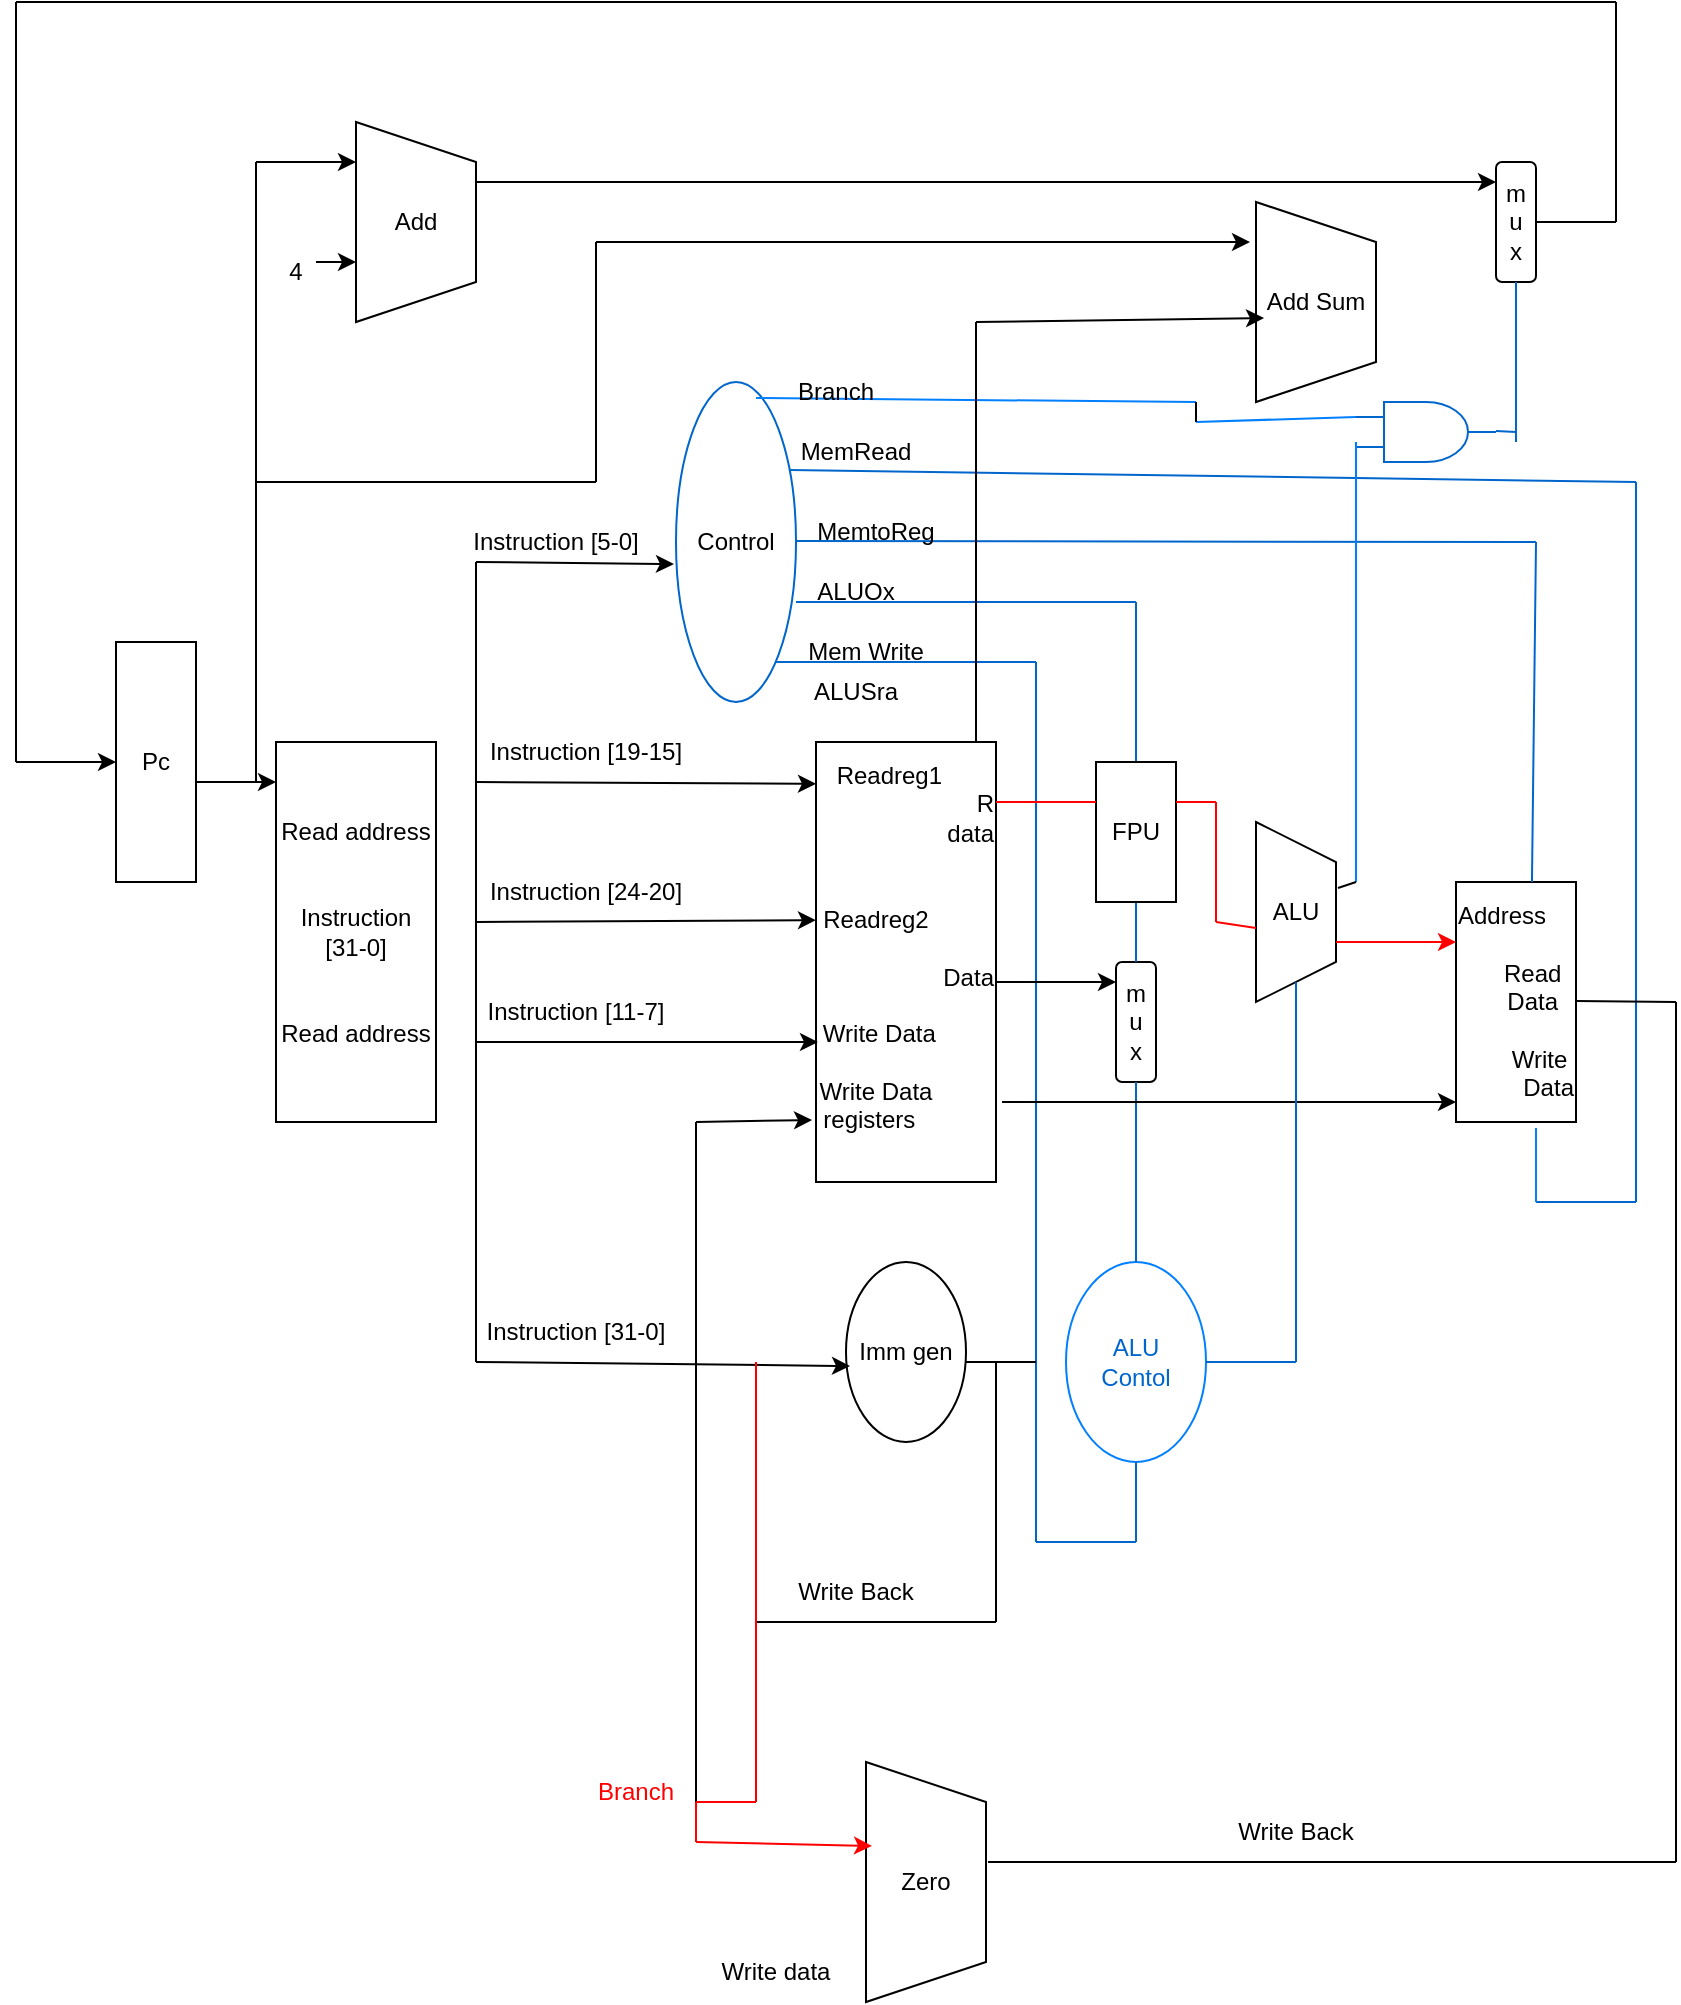 <mxfile version="28.2.8">
  <diagram name="Page-1" id="Q6Q84H-i1jrsO9Kq2ZOG">
    <mxGraphModel dx="2453" dy="2063" grid="1" gridSize="10" guides="1" tooltips="1" connect="1" arrows="1" fold="1" page="1" pageScale="1" pageWidth="850" pageHeight="1100" math="0" shadow="0">
      <root>
        <mxCell id="0" />
        <mxCell id="1" parent="0" />
        <mxCell id="KmuaQyPTLY2KEGbOSG6a-1" value="Pc" style="rounded=0;whiteSpace=wrap;html=1;direction=south;" parent="1" vertex="1">
          <mxGeometry x="-460" y="-230" width="40" height="120" as="geometry" />
        </mxCell>
        <mxCell id="KmuaQyPTLY2KEGbOSG6a-3" value="Read address&lt;div&gt;&lt;br&gt;&lt;/div&gt;&lt;div&gt;&lt;br&gt;&lt;/div&gt;&lt;div&gt;Instruction [31-0]&lt;/div&gt;&lt;div&gt;&lt;br&gt;&lt;/div&gt;&lt;div&gt;&lt;br&gt;&lt;/div&gt;&lt;div&gt;Read address&lt;/div&gt;" style="rounded=0;whiteSpace=wrap;html=1;direction=south;" parent="1" vertex="1">
          <mxGeometry x="-380" y="-180" width="80" height="190" as="geometry" />
        </mxCell>
        <mxCell id="KmuaQyPTLY2KEGbOSG6a-4" value="Add" style="shape=trapezoid;perimeter=trapezoidPerimeter;whiteSpace=wrap;html=1;fixedSize=1;direction=south;" parent="1" vertex="1">
          <mxGeometry x="-340" y="-490" width="60" height="100" as="geometry" />
        </mxCell>
        <mxCell id="KmuaQyPTLY2KEGbOSG6a-6" value="" style="endArrow=none;html=1;rounded=0;" parent="1" edge="1">
          <mxGeometry width="50" height="50" relative="1" as="geometry">
            <mxPoint x="-390" y="-160" as="sourcePoint" />
            <mxPoint x="-390" y="-470" as="targetPoint" />
          </mxGeometry>
        </mxCell>
        <mxCell id="KmuaQyPTLY2KEGbOSG6a-7" value="" style="endArrow=classic;html=1;rounded=0;" parent="1" edge="1">
          <mxGeometry width="50" height="50" relative="1" as="geometry">
            <mxPoint x="-390" y="-470" as="sourcePoint" />
            <mxPoint x="-340" y="-470" as="targetPoint" />
            <Array as="points" />
          </mxGeometry>
        </mxCell>
        <mxCell id="KmuaQyPTLY2KEGbOSG6a-10" value="" style="endArrow=classic;html=1;rounded=0;" parent="1" edge="1">
          <mxGeometry width="50" height="50" relative="1" as="geometry">
            <mxPoint x="-360" y="-420" as="sourcePoint" />
            <mxPoint x="-340" y="-420" as="targetPoint" />
          </mxGeometry>
        </mxCell>
        <mxCell id="KmuaQyPTLY2KEGbOSG6a-11" value="" style="endArrow=none;html=1;rounded=0;" parent="1" edge="1">
          <mxGeometry width="50" height="50" relative="1" as="geometry">
            <mxPoint x="-390" y="-310" as="sourcePoint" />
            <mxPoint x="-220" y="-310" as="targetPoint" />
          </mxGeometry>
        </mxCell>
        <mxCell id="KmuaQyPTLY2KEGbOSG6a-12" value="Control" style="ellipse;whiteSpace=wrap;html=1;strokeColor=#0066CC;" parent="1" vertex="1">
          <mxGeometry x="-180" y="-360" width="60" height="160" as="geometry" />
        </mxCell>
        <mxCell id="KmuaQyPTLY2KEGbOSG6a-14" value="" style="endArrow=none;html=1;rounded=0;strokeColor=#0066CC;" parent="1" edge="1">
          <mxGeometry width="50" height="50" relative="1" as="geometry">
            <mxPoint x="-120" y="-280.5" as="sourcePoint" />
            <mxPoint x="250" y="-280" as="targetPoint" />
          </mxGeometry>
        </mxCell>
        <mxCell id="KmuaQyPTLY2KEGbOSG6a-15" value="" style="endArrow=none;html=1;rounded=0;strokeColor=#0066CC;exitX=0.95;exitY=0.275;exitDx=0;exitDy=0;exitPerimeter=0;" parent="1" source="KmuaQyPTLY2KEGbOSG6a-12" edge="1">
          <mxGeometry width="50" height="50" relative="1" as="geometry">
            <mxPoint x="-120" y="-320" as="sourcePoint" />
            <mxPoint x="300" y="-310" as="targetPoint" />
          </mxGeometry>
        </mxCell>
        <mxCell id="KmuaQyPTLY2KEGbOSG6a-16" value="" style="endArrow=none;html=1;rounded=0;strokeColor=#0066CC;" parent="1" edge="1">
          <mxGeometry width="50" height="50" relative="1" as="geometry">
            <mxPoint x="-120" y="-249.998" as="sourcePoint" />
            <mxPoint x="50" y="-250" as="targetPoint" />
          </mxGeometry>
        </mxCell>
        <mxCell id="KmuaQyPTLY2KEGbOSG6a-17" value="" style="endArrow=none;html=1;rounded=0;strokeColor=#0066CC;" parent="1" edge="1">
          <mxGeometry width="50" height="50" relative="1" as="geometry">
            <mxPoint x="-130" y="-220" as="sourcePoint" />
            <mxPoint y="-220" as="targetPoint" />
          </mxGeometry>
        </mxCell>
        <mxCell id="KmuaQyPTLY2KEGbOSG6a-18" value="Readreg1&amp;nbsp; &amp;nbsp; &amp;nbsp;&lt;div&gt;&lt;div style=&quot;text-align: right;&quot;&gt;R&lt;/div&gt;&lt;div&gt;&lt;div style=&quot;text-align: right;&quot;&gt;&lt;span style=&quot;background-color: transparent; color: light-dark(rgb(0, 0, 0), rgb(255, 255, 255));&quot;&gt;data&lt;/span&gt;&lt;/div&gt;&lt;div style=&quot;text-align: right;&quot;&gt;&lt;br&gt;&lt;/div&gt;&lt;div&gt;&lt;br&gt;&lt;/div&gt;&lt;div&gt;&lt;span style=&quot;background-color: transparent; color: light-dark(rgb(0, 0, 0), rgb(255, 255, 255));&quot;&gt;Readreg2&amp;nbsp; &amp;nbsp; &amp;nbsp; &amp;nbsp; &amp;nbsp;&lt;/span&gt;&lt;/div&gt;&lt;div&gt;&lt;div style=&quot;text-align: right;&quot;&gt;&lt;br&gt;&lt;/div&gt;&lt;div style=&quot;text-align: right;&quot;&gt;Data&lt;/div&gt;&lt;div&gt;&lt;br&gt;&lt;/div&gt;&lt;div&gt;Write Data&amp;nbsp; &amp;nbsp; &amp;nbsp; &amp;nbsp;&amp;nbsp;&lt;/div&gt;&lt;div&gt;&lt;br&gt;&lt;/div&gt;&lt;div&gt;Write Data&amp;nbsp; &amp;nbsp; &amp;nbsp; &amp;nbsp; &amp;nbsp; registers&amp;nbsp; &amp;nbsp; &amp;nbsp; &amp;nbsp; &amp;nbsp; &amp;nbsp; &amp;nbsp; &amp;nbsp; &amp;nbsp; &amp;nbsp; &amp;nbsp; &amp;nbsp; &amp;nbsp; &amp;nbsp; &amp;nbsp; &amp;nbsp; &amp;nbsp; &amp;nbsp; &amp;nbsp;&lt;/div&gt;&lt;/div&gt;&lt;/div&gt;&lt;/div&gt;" style="rounded=0;whiteSpace=wrap;html=1;direction=south;" parent="1" vertex="1">
          <mxGeometry x="-110" y="-180" width="90" height="220" as="geometry" />
        </mxCell>
        <mxCell id="KmuaQyPTLY2KEGbOSG6a-20" value="ALU" style="shape=trapezoid;perimeter=trapezoidPerimeter;whiteSpace=wrap;html=1;fixedSize=1;direction=south;" parent="1" vertex="1">
          <mxGeometry x="110" y="-140" width="40" height="90" as="geometry" />
        </mxCell>
        <mxCell id="KmuaQyPTLY2KEGbOSG6a-22" value="&lt;div style=&quot;text-align: left;&quot;&gt;&lt;span style=&quot;background-color: transparent; color: light-dark(rgb(0, 0, 0), rgb(255, 255, 255));&quot;&gt;Address&lt;/span&gt;&lt;/div&gt;&lt;div&gt;&lt;div&gt;&lt;span style=&quot;background-color: transparent; color: light-dark(rgb(0, 0, 0), rgb(255, 255, 255));&quot;&gt;&lt;br&gt;&lt;/span&gt;&lt;/div&gt;&lt;div&gt;&lt;span style=&quot;background-color: transparent; color: light-dark(rgb(0, 0, 0), rgb(255, 255, 255));&quot;&gt;&amp;nbsp; &amp;nbsp; &amp;nbsp; Read&amp;nbsp; &amp;nbsp; &amp;nbsp;&amp;nbsp;&lt;/span&gt;&lt;span style=&quot;background-color: transparent; color: light-dark(rgb(0, 0, 0), rgb(255, 255, 255));&quot;&gt;&amp;nbsp;Data&lt;/span&gt;&lt;/div&gt;&lt;/div&gt;&lt;div&gt;&lt;span style=&quot;background-color: transparent; color: light-dark(rgb(0, 0, 0), rgb(255, 255, 255));&quot;&gt;&lt;br&gt;&lt;/span&gt;&lt;/div&gt;&lt;div style=&quot;text-align: right;&quot;&gt;&lt;span style=&quot;background-color: transparent; color: light-dark(rgb(0, 0, 0), rgb(255, 255, 255));&quot;&gt;Write&amp;nbsp;&lt;/span&gt;&lt;/div&gt;&lt;div style=&quot;text-align: right;&quot;&gt;&lt;span style=&quot;background-color: transparent; color: light-dark(rgb(0, 0, 0), rgb(255, 255, 255));&quot;&gt;Data&lt;/span&gt;&lt;/div&gt;" style="rounded=0;whiteSpace=wrap;html=1;direction=south;" parent="1" vertex="1">
          <mxGeometry x="210" y="-110" width="60" height="120" as="geometry" />
        </mxCell>
        <mxCell id="KmuaQyPTLY2KEGbOSG6a-24" value="m&lt;div&gt;u&lt;/div&gt;&lt;div&gt;x&lt;/div&gt;" style="rounded=1;whiteSpace=wrap;html=1;direction=south;" parent="1" vertex="1">
          <mxGeometry x="230" y="-470" width="20" height="60" as="geometry" />
        </mxCell>
        <mxCell id="KmuaQyPTLY2KEGbOSG6a-25" value="Add Sum" style="shape=trapezoid;perimeter=trapezoidPerimeter;whiteSpace=wrap;html=1;fixedSize=1;direction=south;" parent="1" vertex="1">
          <mxGeometry x="110" y="-450" width="60" height="100" as="geometry" />
        </mxCell>
        <mxCell id="KmuaQyPTLY2KEGbOSG6a-26" value="m&lt;div&gt;u&lt;/div&gt;&lt;div&gt;x&lt;/div&gt;" style="rounded=1;whiteSpace=wrap;html=1;direction=south;" parent="1" vertex="1">
          <mxGeometry x="40" y="-70" width="20" height="60" as="geometry" />
        </mxCell>
        <mxCell id="KmuaQyPTLY2KEGbOSG6a-27" value="Zero" style="shape=trapezoid;perimeter=trapezoidPerimeter;whiteSpace=wrap;html=1;fixedSize=1;direction=south;" parent="1" vertex="1">
          <mxGeometry x="-85" y="330" width="60" height="120" as="geometry" />
        </mxCell>
        <mxCell id="KmuaQyPTLY2KEGbOSG6a-29" value="Imm gen" style="ellipse;whiteSpace=wrap;html=1;" parent="1" vertex="1">
          <mxGeometry x="-95" y="80" width="60" height="90" as="geometry" />
        </mxCell>
        <mxCell id="KmuaQyPTLY2KEGbOSG6a-31" value="&lt;font style=&quot;color: rgb(0, 102, 204);&quot;&gt;ALU&lt;/font&gt;&lt;div&gt;&lt;font style=&quot;color: rgb(0, 102, 204);&quot;&gt;Contol&lt;/font&gt;&lt;/div&gt;" style="ellipse;whiteSpace=wrap;html=1;strokeColor=#007FFF;" parent="1" vertex="1">
          <mxGeometry x="15" y="80" width="70" height="100" as="geometry" />
        </mxCell>
        <mxCell id="KmuaQyPTLY2KEGbOSG6a-32" value="" style="verticalLabelPosition=bottom;shadow=0;dashed=0;align=center;html=1;verticalAlign=top;shape=mxgraph.electrical.logic_gates.logic_gate;operation=and;strokeColor=#0066CC;" parent="1" vertex="1">
          <mxGeometry x="160" y="-350" width="70" height="30" as="geometry" />
        </mxCell>
        <mxCell id="KmuaQyPTLY2KEGbOSG6a-34" value="" style="endArrow=none;html=1;rounded=0;strokeColor=#007FFF;exitX=0.667;exitY=0.05;exitDx=0;exitDy=0;exitPerimeter=0;" parent="1" source="KmuaQyPTLY2KEGbOSG6a-12" edge="1">
          <mxGeometry width="50" height="50" relative="1" as="geometry">
            <mxPoint x="-130" y="-350" as="sourcePoint" />
            <mxPoint x="80" y="-350" as="targetPoint" />
          </mxGeometry>
        </mxCell>
        <mxCell id="KmuaQyPTLY2KEGbOSG6a-36" value="" style="endArrow=none;html=1;rounded=0;entryX=0;entryY=0.25;entryDx=0;entryDy=0;entryPerimeter=0;strokeColor=#007FFF;" parent="1" target="KmuaQyPTLY2KEGbOSG6a-32" edge="1">
          <mxGeometry width="50" height="50" relative="1" as="geometry">
            <mxPoint x="80" y="-340" as="sourcePoint" />
            <mxPoint x="130" y="-380" as="targetPoint" />
          </mxGeometry>
        </mxCell>
        <mxCell id="KmuaQyPTLY2KEGbOSG6a-38" value="" style="endArrow=none;html=1;rounded=0;" parent="1" edge="1">
          <mxGeometry width="50" height="50" relative="1" as="geometry">
            <mxPoint x="80" y="-340" as="sourcePoint" />
            <mxPoint x="80" y="-350" as="targetPoint" />
          </mxGeometry>
        </mxCell>
        <mxCell id="KmuaQyPTLY2KEGbOSG6a-39" value="" style="endArrow=none;html=1;rounded=0;strokeColor=#007FFF;" parent="1" edge="1">
          <mxGeometry width="50" height="50" relative="1" as="geometry">
            <mxPoint x="160" y="-110" as="sourcePoint" />
            <mxPoint x="160" y="-330" as="targetPoint" />
          </mxGeometry>
        </mxCell>
        <mxCell id="KmuaQyPTLY2KEGbOSG6a-40" value="" style="endArrow=none;html=1;rounded=0;exitX=0.367;exitY=-0.025;exitDx=0;exitDy=0;exitPerimeter=0;" parent="1" source="KmuaQyPTLY2KEGbOSG6a-20" edge="1">
          <mxGeometry width="50" height="50" relative="1" as="geometry">
            <mxPoint x="110" y="-60" as="sourcePoint" />
            <mxPoint x="160" y="-110" as="targetPoint" />
          </mxGeometry>
        </mxCell>
        <mxCell id="KmuaQyPTLY2KEGbOSG6a-43" value="Branch" style="text;html=1;whiteSpace=wrap;strokeColor=none;fillColor=none;align=center;verticalAlign=middle;rounded=0;" parent="1" vertex="1">
          <mxGeometry x="-130" y="-370" width="60" height="30" as="geometry" />
        </mxCell>
        <mxCell id="KmuaQyPTLY2KEGbOSG6a-44" value="MemRead" style="text;html=1;whiteSpace=wrap;strokeColor=none;fillColor=none;align=center;verticalAlign=middle;rounded=0;" parent="1" vertex="1">
          <mxGeometry x="-120" y="-340" width="60" height="30" as="geometry" />
        </mxCell>
        <mxCell id="KmuaQyPTLY2KEGbOSG6a-46" value="" style="endArrow=none;html=1;rounded=0;strokeColor=#0066CC;" parent="1" edge="1">
          <mxGeometry width="50" height="50" relative="1" as="geometry">
            <mxPoint x="300" y="50" as="sourcePoint" />
            <mxPoint x="300" y="-310" as="targetPoint" />
          </mxGeometry>
        </mxCell>
        <mxCell id="KmuaQyPTLY2KEGbOSG6a-47" value="" style="endArrow=none;html=1;rounded=0;strokeColor=#0066CC;" parent="1" edge="1">
          <mxGeometry width="50" height="50" relative="1" as="geometry">
            <mxPoint x="250" y="50" as="sourcePoint" />
            <mxPoint x="300" y="50" as="targetPoint" />
          </mxGeometry>
        </mxCell>
        <mxCell id="KmuaQyPTLY2KEGbOSG6a-49" value="" style="endArrow=none;html=1;rounded=0;strokeColor=#007FFF;" parent="1" edge="1">
          <mxGeometry width="50" height="50" relative="1" as="geometry">
            <mxPoint x="250" y="13" as="sourcePoint" />
            <mxPoint x="250" y="50" as="targetPoint" />
          </mxGeometry>
        </mxCell>
        <mxCell id="KmuaQyPTLY2KEGbOSG6a-50" value="MemtoReg" style="text;html=1;whiteSpace=wrap;strokeColor=none;fillColor=none;align=center;verticalAlign=middle;rounded=0;" parent="1" vertex="1">
          <mxGeometry x="-110" y="-300" width="60" height="30" as="geometry" />
        </mxCell>
        <mxCell id="KmuaQyPTLY2KEGbOSG6a-51" value="ALUOx" style="text;html=1;whiteSpace=wrap;strokeColor=none;fillColor=none;align=center;verticalAlign=middle;rounded=0;" parent="1" vertex="1">
          <mxGeometry x="-120" y="-270" width="60" height="30" as="geometry" />
        </mxCell>
        <mxCell id="KmuaQyPTLY2KEGbOSG6a-54" value="" style="endArrow=none;html=1;rounded=0;exitX=0;exitY=0.367;exitDx=0;exitDy=0;exitPerimeter=0;strokeColor=#0066CC;" parent="1" source="KmuaQyPTLY2KEGbOSG6a-22" edge="1">
          <mxGeometry width="50" height="50" relative="1" as="geometry">
            <mxPoint x="200" y="-230" as="sourcePoint" />
            <mxPoint x="250" y="-280" as="targetPoint" />
          </mxGeometry>
        </mxCell>
        <mxCell id="KmuaQyPTLY2KEGbOSG6a-55" value="" style="endArrow=none;html=1;rounded=0;exitX=0;exitY=0.5;exitDx=0;exitDy=0;strokeColor=#0066CC;" parent="1" source="KmuaQyPTLY2KEGbOSG6a-21" edge="1">
          <mxGeometry width="50" height="50" relative="1" as="geometry">
            <mxPoint y="-200" as="sourcePoint" />
            <mxPoint x="50" y="-250" as="targetPoint" />
          </mxGeometry>
        </mxCell>
        <mxCell id="KmuaQyPTLY2KEGbOSG6a-56" value="" style="endArrow=none;html=1;rounded=0;exitX=0;exitY=0.5;exitDx=0;exitDy=0;strokeColor=#0066CC;" parent="1" source="KmuaQyPTLY2KEGbOSG6a-26" target="KmuaQyPTLY2KEGbOSG6a-21" edge="1">
          <mxGeometry width="50" height="50" relative="1" as="geometry">
            <mxPoint x="50" y="-70" as="sourcePoint" />
            <mxPoint x="50" y="-250" as="targetPoint" />
          </mxGeometry>
        </mxCell>
        <mxCell id="KmuaQyPTLY2KEGbOSG6a-21" value="FPU" style="rounded=0;whiteSpace=wrap;html=1;direction=south;" parent="1" vertex="1">
          <mxGeometry x="30" y="-170" width="40" height="70" as="geometry" />
        </mxCell>
        <mxCell id="KmuaQyPTLY2KEGbOSG6a-58" value="Mem Write" style="text;html=1;whiteSpace=wrap;strokeColor=none;fillColor=none;align=center;verticalAlign=middle;rounded=0;" parent="1" vertex="1">
          <mxGeometry x="-115" y="-240" width="60" height="30" as="geometry" />
        </mxCell>
        <mxCell id="KmuaQyPTLY2KEGbOSG6a-59" value="" style="endArrow=none;html=1;rounded=0;strokeColor=#0066CC;" parent="1" edge="1">
          <mxGeometry width="50" height="50" relative="1" as="geometry">
            <mxPoint y="220" as="sourcePoint" />
            <mxPoint y="-220" as="targetPoint" />
          </mxGeometry>
        </mxCell>
        <mxCell id="KmuaQyPTLY2KEGbOSG6a-60" value="" style="endArrow=none;html=1;rounded=0;strokeColor=#0066CC;" parent="1" edge="1">
          <mxGeometry width="50" height="50" relative="1" as="geometry">
            <mxPoint y="220" as="sourcePoint" />
            <mxPoint x="50" y="220" as="targetPoint" />
          </mxGeometry>
        </mxCell>
        <mxCell id="KmuaQyPTLY2KEGbOSG6a-61" value="" style="endArrow=none;html=1;rounded=0;entryX=0.5;entryY=1;entryDx=0;entryDy=0;strokeColor=#0066CC;" parent="1" target="KmuaQyPTLY2KEGbOSG6a-31" edge="1">
          <mxGeometry width="50" height="50" relative="1" as="geometry">
            <mxPoint x="50" y="220" as="sourcePoint" />
            <mxPoint x="100" y="170" as="targetPoint" />
          </mxGeometry>
        </mxCell>
        <mxCell id="KmuaQyPTLY2KEGbOSG6a-62" value="" style="endArrow=none;html=1;rounded=0;strokeColor=#0066CC;" parent="1" edge="1">
          <mxGeometry width="50" height="50" relative="1" as="geometry">
            <mxPoint x="230" y="-335.5" as="sourcePoint" />
            <mxPoint x="240" y="-335" as="targetPoint" />
          </mxGeometry>
        </mxCell>
        <mxCell id="KmuaQyPTLY2KEGbOSG6a-64" value="" style="endArrow=none;html=1;rounded=0;entryX=1;entryY=0.5;entryDx=0;entryDy=0;strokeColor=#0066CC;" parent="1" target="KmuaQyPTLY2KEGbOSG6a-24" edge="1">
          <mxGeometry width="50" height="50" relative="1" as="geometry">
            <mxPoint x="240" y="-330" as="sourcePoint" />
            <mxPoint x="290" y="-380" as="targetPoint" />
          </mxGeometry>
        </mxCell>
        <mxCell id="KmuaQyPTLY2KEGbOSG6a-65" value="ALUSra" style="text;html=1;whiteSpace=wrap;strokeColor=none;fillColor=none;align=center;verticalAlign=middle;rounded=0;" parent="1" vertex="1">
          <mxGeometry x="-120" y="-220" width="60" height="30" as="geometry" />
        </mxCell>
        <mxCell id="KmuaQyPTLY2KEGbOSG6a-66" value="" style="endArrow=none;html=1;rounded=0;entryX=1;entryY=0.5;entryDx=0;entryDy=0;exitX=0.5;exitY=0;exitDx=0;exitDy=0;strokeColor=#0066CC;" parent="1" source="KmuaQyPTLY2KEGbOSG6a-31" target="KmuaQyPTLY2KEGbOSG6a-26" edge="1">
          <mxGeometry width="50" height="50" relative="1" as="geometry">
            <mxPoint x="49.5" y="70" as="sourcePoint" />
            <mxPoint x="49.5" y="10" as="targetPoint" />
          </mxGeometry>
        </mxCell>
        <mxCell id="KmuaQyPTLY2KEGbOSG6a-67" value="" style="endArrow=classic;html=1;rounded=0;" parent="1" edge="1">
          <mxGeometry width="50" height="50" relative="1" as="geometry">
            <mxPoint x="-20" y="-60" as="sourcePoint" />
            <mxPoint x="40" y="-60" as="targetPoint" />
          </mxGeometry>
        </mxCell>
        <mxCell id="KmuaQyPTLY2KEGbOSG6a-68" value="" style="endArrow=classic;html=1;rounded=0;entryX=0.9;entryY=1.05;entryDx=0;entryDy=0;entryPerimeter=0;" parent="1" edge="1">
          <mxGeometry width="50" height="50" relative="1" as="geometry">
            <mxPoint x="-17" as="sourcePoint" />
            <mxPoint x="210" as="targetPoint" />
          </mxGeometry>
        </mxCell>
        <mxCell id="KmuaQyPTLY2KEGbOSG6a-69" value="" style="endArrow=none;html=1;rounded=0;strokeColor=#0066CC;" parent="1" edge="1">
          <mxGeometry width="50" height="50" relative="1" as="geometry">
            <mxPoint x="130" y="130" as="sourcePoint" />
            <mxPoint x="130" y="-60" as="targetPoint" />
          </mxGeometry>
        </mxCell>
        <mxCell id="KmuaQyPTLY2KEGbOSG6a-70" value="" style="endArrow=none;html=1;rounded=0;strokeColor=#0066CC;" parent="1" edge="1">
          <mxGeometry width="50" height="50" relative="1" as="geometry">
            <mxPoint x="85" y="130" as="sourcePoint" />
            <mxPoint x="130" y="130" as="targetPoint" />
          </mxGeometry>
        </mxCell>
        <mxCell id="KmuaQyPTLY2KEGbOSG6a-73" value="" style="endArrow=none;html=1;rounded=0;strokeColor=#FF0000;" parent="1" edge="1">
          <mxGeometry width="50" height="50" relative="1" as="geometry">
            <mxPoint x="90" y="-150" as="sourcePoint" />
            <mxPoint x="70" y="-150" as="targetPoint" />
          </mxGeometry>
        </mxCell>
        <mxCell id="KmuaQyPTLY2KEGbOSG6a-75" value="" style="endArrow=none;html=1;rounded=0;strokeColor=#FF0000;" parent="1" edge="1">
          <mxGeometry width="50" height="50" relative="1" as="geometry">
            <mxPoint x="-20" y="-150" as="sourcePoint" />
            <mxPoint x="30" y="-150" as="targetPoint" />
          </mxGeometry>
        </mxCell>
        <mxCell id="KmuaQyPTLY2KEGbOSG6a-79" value="" style="endArrow=none;html=1;rounded=0;strokeColor=#FF0000;" parent="1" edge="1">
          <mxGeometry width="50" height="50" relative="1" as="geometry">
            <mxPoint x="90" y="-90" as="sourcePoint" />
            <mxPoint x="90" y="-150" as="targetPoint" />
          </mxGeometry>
        </mxCell>
        <mxCell id="KmuaQyPTLY2KEGbOSG6a-80" value="" style="endArrow=none;html=1;rounded=0;strokeColor=#FF0000;" parent="1" edge="1">
          <mxGeometry width="50" height="50" relative="1" as="geometry">
            <mxPoint x="90" y="-90" as="sourcePoint" />
            <mxPoint x="110" y="-87" as="targetPoint" />
          </mxGeometry>
        </mxCell>
        <mxCell id="KmuaQyPTLY2KEGbOSG6a-81" value="" style="endArrow=none;html=1;rounded=0;" parent="1" edge="1">
          <mxGeometry width="50" height="50" relative="1" as="geometry">
            <mxPoint x="270" y="-50.5" as="sourcePoint" />
            <mxPoint x="320" y="-50" as="targetPoint" />
          </mxGeometry>
        </mxCell>
        <mxCell id="KmuaQyPTLY2KEGbOSG6a-84" value="" style="endArrow=none;html=1;rounded=0;" parent="1" edge="1">
          <mxGeometry width="50" height="50" relative="1" as="geometry">
            <mxPoint x="320" y="380" as="sourcePoint" />
            <mxPoint x="320" y="-50" as="targetPoint" />
          </mxGeometry>
        </mxCell>
        <mxCell id="KmuaQyPTLY2KEGbOSG6a-85" value="" style="endArrow=none;html=1;rounded=0;exitX=0.417;exitY=-0.017;exitDx=0;exitDy=0;exitPerimeter=0;" parent="1" source="KmuaQyPTLY2KEGbOSG6a-27" edge="1">
          <mxGeometry width="50" height="50" relative="1" as="geometry">
            <mxPoint x="170" y="380" as="sourcePoint" />
            <mxPoint x="320" y="380" as="targetPoint" />
          </mxGeometry>
        </mxCell>
        <mxCell id="KmuaQyPTLY2KEGbOSG6a-86" value="Write Back" style="text;html=1;whiteSpace=wrap;strokeColor=none;fillColor=none;align=center;verticalAlign=middle;rounded=0;" parent="1" vertex="1">
          <mxGeometry x="100" y="350" width="60" height="30" as="geometry" />
        </mxCell>
        <mxCell id="KmuaQyPTLY2KEGbOSG6a-88" value="" style="endArrow=none;html=1;rounded=0;" parent="1" edge="1">
          <mxGeometry width="50" height="50" relative="1" as="geometry">
            <mxPoint x="250" y="-440" as="sourcePoint" />
            <mxPoint x="290" y="-440" as="targetPoint" />
          </mxGeometry>
        </mxCell>
        <mxCell id="KmuaQyPTLY2KEGbOSG6a-89" value="" style="endArrow=none;html=1;rounded=0;" parent="1" edge="1">
          <mxGeometry width="50" height="50" relative="1" as="geometry">
            <mxPoint x="290" y="-440" as="sourcePoint" />
            <mxPoint x="290" y="-550" as="targetPoint" />
          </mxGeometry>
        </mxCell>
        <mxCell id="KmuaQyPTLY2KEGbOSG6a-90" value="" style="endArrow=none;html=1;rounded=0;" parent="1" edge="1">
          <mxGeometry width="50" height="50" relative="1" as="geometry">
            <mxPoint x="-510" y="-550" as="sourcePoint" />
            <mxPoint x="290" y="-550" as="targetPoint" />
          </mxGeometry>
        </mxCell>
        <mxCell id="KmuaQyPTLY2KEGbOSG6a-91" value="" style="endArrow=none;html=1;rounded=0;" parent="1" edge="1">
          <mxGeometry width="50" height="50" relative="1" as="geometry">
            <mxPoint x="-510" y="-170" as="sourcePoint" />
            <mxPoint x="-510" y="-550" as="targetPoint" />
          </mxGeometry>
        </mxCell>
        <mxCell id="KmuaQyPTLY2KEGbOSG6a-93" value="" style="endArrow=classic;html=1;rounded=0;entryX=0.5;entryY=1;entryDx=0;entryDy=0;" parent="1" target="KmuaQyPTLY2KEGbOSG6a-1" edge="1">
          <mxGeometry width="50" height="50" relative="1" as="geometry">
            <mxPoint x="-510" y="-170" as="sourcePoint" />
            <mxPoint x="-460" y="-220" as="targetPoint" />
          </mxGeometry>
        </mxCell>
        <mxCell id="KmuaQyPTLY2KEGbOSG6a-94" value="" style="endArrow=none;html=1;rounded=0;" parent="1" edge="1">
          <mxGeometry width="50" height="50" relative="1" as="geometry">
            <mxPoint x="-220" y="-310" as="sourcePoint" />
            <mxPoint x="-220" y="-430" as="targetPoint" />
          </mxGeometry>
        </mxCell>
        <mxCell id="KmuaQyPTLY2KEGbOSG6a-95" value="" style="endArrow=classic;html=1;rounded=0;" parent="1" edge="1">
          <mxGeometry width="50" height="50" relative="1" as="geometry">
            <mxPoint x="-220" y="-430" as="sourcePoint" />
            <mxPoint x="107" y="-430" as="targetPoint" />
          </mxGeometry>
        </mxCell>
        <mxCell id="KmuaQyPTLY2KEGbOSG6a-99" value="" style="endArrow=none;html=1;rounded=0;" parent="1" edge="1">
          <mxGeometry width="50" height="50" relative="1" as="geometry">
            <mxPoint x="-30" y="-180" as="sourcePoint" />
            <mxPoint x="-30" y="-390" as="targetPoint" />
          </mxGeometry>
        </mxCell>
        <mxCell id="KmuaQyPTLY2KEGbOSG6a-100" value="" style="endArrow=classic;html=1;rounded=0;entryX=0.58;entryY=0.933;entryDx=0;entryDy=0;entryPerimeter=0;" parent="1" target="KmuaQyPTLY2KEGbOSG6a-25" edge="1">
          <mxGeometry width="50" height="50" relative="1" as="geometry">
            <mxPoint x="-30" y="-390" as="sourcePoint" />
            <mxPoint x="20" y="-440" as="targetPoint" />
          </mxGeometry>
        </mxCell>
        <mxCell id="KmuaQyPTLY2KEGbOSG6a-101" value="" style="endArrow=classic;html=1;rounded=0;entryX=0.5;entryY=1;entryDx=0;entryDy=0;" parent="1" edge="1">
          <mxGeometry width="50" height="50" relative="1" as="geometry">
            <mxPoint x="-280" y="-460" as="sourcePoint" />
            <mxPoint x="230" y="-460" as="targetPoint" />
            <Array as="points" />
          </mxGeometry>
        </mxCell>
        <mxCell id="KmuaQyPTLY2KEGbOSG6a-103" value="" style="endArrow=none;html=1;rounded=0;" parent="1" edge="1">
          <mxGeometry width="50" height="50" relative="1" as="geometry">
            <mxPoint x="-280" y="130" as="sourcePoint" />
            <mxPoint x="-280" y="-270" as="targetPoint" />
          </mxGeometry>
        </mxCell>
        <mxCell id="KmuaQyPTLY2KEGbOSG6a-104" value="" style="endArrow=classic;html=1;rounded=0;entryX=0.033;entryY=0.578;entryDx=0;entryDy=0;entryPerimeter=0;" parent="1" target="KmuaQyPTLY2KEGbOSG6a-29" edge="1">
          <mxGeometry width="50" height="50" relative="1" as="geometry">
            <mxPoint x="-280" y="130" as="sourcePoint" />
            <mxPoint x="-130" y="-90" as="targetPoint" />
          </mxGeometry>
        </mxCell>
        <mxCell id="KmuaQyPTLY2KEGbOSG6a-105" value="" style="endArrow=classic;html=1;rounded=0;entryX=-0.017;entryY=0.569;entryDx=0;entryDy=0;entryPerimeter=0;" parent="1" target="KmuaQyPTLY2KEGbOSG6a-12" edge="1">
          <mxGeometry width="50" height="50" relative="1" as="geometry">
            <mxPoint x="-280" y="-270" as="sourcePoint" />
            <mxPoint x="-230" y="-310" as="targetPoint" />
          </mxGeometry>
        </mxCell>
        <mxCell id="KmuaQyPTLY2KEGbOSG6a-106" value="Instruction [31-0]" style="text;html=1;whiteSpace=wrap;strokeColor=none;fillColor=none;align=center;verticalAlign=middle;rounded=0;" parent="1" vertex="1">
          <mxGeometry x="-280" y="100" width="100" height="30" as="geometry" />
        </mxCell>
        <mxCell id="KmuaQyPTLY2KEGbOSG6a-107" value="" style="endArrow=classic;html=1;rounded=0;entryX=0.682;entryY=0.989;entryDx=0;entryDy=0;entryPerimeter=0;" parent="1" target="KmuaQyPTLY2KEGbOSG6a-18" edge="1">
          <mxGeometry width="50" height="50" relative="1" as="geometry">
            <mxPoint x="-280" y="-30" as="sourcePoint" />
            <mxPoint x="-230" y="-80" as="targetPoint" />
          </mxGeometry>
        </mxCell>
        <mxCell id="KmuaQyPTLY2KEGbOSG6a-108" value="Instruction [11-7]" style="text;html=1;whiteSpace=wrap;strokeColor=none;fillColor=none;align=center;verticalAlign=middle;rounded=0;" parent="1" vertex="1">
          <mxGeometry x="-290" y="-60" width="120" height="30" as="geometry" />
        </mxCell>
        <mxCell id="KmuaQyPTLY2KEGbOSG6a-109" value="" style="endArrow=classic;html=1;rounded=0;entryX=0.405;entryY=1;entryDx=0;entryDy=0;entryPerimeter=0;" parent="1" target="KmuaQyPTLY2KEGbOSG6a-18" edge="1">
          <mxGeometry width="50" height="50" relative="1" as="geometry">
            <mxPoint x="-280" y="-90" as="sourcePoint" />
            <mxPoint x="-230" y="-140" as="targetPoint" />
          </mxGeometry>
        </mxCell>
        <mxCell id="KmuaQyPTLY2KEGbOSG6a-110" value="Instruction [24-20]" style="text;html=1;whiteSpace=wrap;strokeColor=none;fillColor=none;align=center;verticalAlign=middle;rounded=0;" parent="1" vertex="1">
          <mxGeometry x="-300" y="-120" width="150" height="30" as="geometry" />
        </mxCell>
        <mxCell id="KmuaQyPTLY2KEGbOSG6a-111" value="" style="endArrow=classic;html=1;rounded=0;entryX=0.095;entryY=1;entryDx=0;entryDy=0;entryPerimeter=0;" parent="1" target="KmuaQyPTLY2KEGbOSG6a-18" edge="1">
          <mxGeometry width="50" height="50" relative="1" as="geometry">
            <mxPoint x="-280" y="-160" as="sourcePoint" />
            <mxPoint x="-230" y="-210" as="targetPoint" />
          </mxGeometry>
        </mxCell>
        <mxCell id="KmuaQyPTLY2KEGbOSG6a-112" value="Instruction [19-15]" style="text;html=1;whiteSpace=wrap;strokeColor=none;fillColor=none;align=center;verticalAlign=middle;rounded=0;" parent="1" vertex="1">
          <mxGeometry x="-290" y="-190" width="130" height="30" as="geometry" />
        </mxCell>
        <mxCell id="KmuaQyPTLY2KEGbOSG6a-113" value="" style="endArrow=none;html=1;rounded=0;" parent="1" edge="1">
          <mxGeometry width="50" height="50" relative="1" as="geometry">
            <mxPoint x="-35" y="130" as="sourcePoint" />
            <mxPoint y="130" as="targetPoint" />
          </mxGeometry>
        </mxCell>
        <mxCell id="KmuaQyPTLY2KEGbOSG6a-114" value="" style="endArrow=none;html=1;rounded=0;" parent="1" edge="1">
          <mxGeometry width="50" height="50" relative="1" as="geometry">
            <mxPoint x="-20" y="260" as="sourcePoint" />
            <mxPoint x="-20" y="130" as="targetPoint" />
          </mxGeometry>
        </mxCell>
        <mxCell id="KmuaQyPTLY2KEGbOSG6a-115" value="" style="endArrow=none;html=1;rounded=0;" parent="1" edge="1">
          <mxGeometry width="50" height="50" relative="1" as="geometry">
            <mxPoint x="-170" y="350" as="sourcePoint" />
            <mxPoint x="-170" y="10" as="targetPoint" />
          </mxGeometry>
        </mxCell>
        <mxCell id="KmuaQyPTLY2KEGbOSG6a-116" value="" style="endArrow=classic;html=1;rounded=0;entryX=0.859;entryY=1.022;entryDx=0;entryDy=0;entryPerimeter=0;" parent="1" target="KmuaQyPTLY2KEGbOSG6a-18" edge="1">
          <mxGeometry width="50" height="50" relative="1" as="geometry">
            <mxPoint x="-170" y="10" as="sourcePoint" />
            <mxPoint x="-120" y="-40" as="targetPoint" />
          </mxGeometry>
        </mxCell>
        <mxCell id="KmuaQyPTLY2KEGbOSG6a-117" value="" style="endArrow=none;html=1;rounded=0;strokeColor=#FF0000;" parent="1" edge="1">
          <mxGeometry width="50" height="50" relative="1" as="geometry">
            <mxPoint x="-170" y="370" as="sourcePoint" />
            <mxPoint x="-170" y="350" as="targetPoint" />
          </mxGeometry>
        </mxCell>
        <mxCell id="KmuaQyPTLY2KEGbOSG6a-118" value="" style="endArrow=classic;html=1;rounded=0;entryX=0.35;entryY=0.95;entryDx=0;entryDy=0;entryPerimeter=0;strokeColor=#FF0000;" parent="1" target="KmuaQyPTLY2KEGbOSG6a-27" edge="1">
          <mxGeometry width="50" height="50" relative="1" as="geometry">
            <mxPoint x="-170" y="370" as="sourcePoint" />
            <mxPoint x="-120" y="320" as="targetPoint" />
          </mxGeometry>
        </mxCell>
        <mxCell id="KmuaQyPTLY2KEGbOSG6a-119" value="" style="endArrow=none;html=1;rounded=0;" parent="1" edge="1">
          <mxGeometry width="50" height="50" relative="1" as="geometry">
            <mxPoint x="-140" y="260" as="sourcePoint" />
            <mxPoint x="-20" y="260" as="targetPoint" />
          </mxGeometry>
        </mxCell>
        <mxCell id="KmuaQyPTLY2KEGbOSG6a-120" value="" style="endArrow=none;html=1;rounded=0;strokeColor=#FF0000;" parent="1" edge="1">
          <mxGeometry width="50" height="50" relative="1" as="geometry">
            <mxPoint x="-140" y="350" as="sourcePoint" />
            <mxPoint x="-140" y="130" as="targetPoint" />
          </mxGeometry>
        </mxCell>
        <mxCell id="KmuaQyPTLY2KEGbOSG6a-121" value="" style="endArrow=none;html=1;rounded=0;strokeColor=#FF0000;" parent="1" edge="1">
          <mxGeometry width="50" height="50" relative="1" as="geometry">
            <mxPoint x="-170" y="350" as="sourcePoint" />
            <mxPoint x="-140" y="350" as="targetPoint" />
          </mxGeometry>
        </mxCell>
        <mxCell id="KmuaQyPTLY2KEGbOSG6a-122" value="Write data" style="text;html=1;whiteSpace=wrap;strokeColor=none;fillColor=none;align=center;verticalAlign=middle;rounded=0;" parent="1" vertex="1">
          <mxGeometry x="-160" y="420" width="60" height="30" as="geometry" />
        </mxCell>
        <mxCell id="KmuaQyPTLY2KEGbOSG6a-123" value="Write Back" style="text;html=1;whiteSpace=wrap;strokeColor=none;fillColor=none;align=center;verticalAlign=middle;rounded=0;" parent="1" vertex="1">
          <mxGeometry x="-120" y="230" width="60" height="30" as="geometry" />
        </mxCell>
        <mxCell id="KmuaQyPTLY2KEGbOSG6a-124" value="4" style="text;html=1;whiteSpace=wrap;strokeColor=none;fillColor=none;align=center;verticalAlign=middle;rounded=0;" parent="1" vertex="1">
          <mxGeometry x="-400" y="-430" width="60" height="30" as="geometry" />
        </mxCell>
        <mxCell id="KmuaQyPTLY2KEGbOSG6a-126" value="Instruction [5-0]" style="text;html=1;whiteSpace=wrap;strokeColor=none;fillColor=none;align=center;verticalAlign=middle;rounded=0;" parent="1" vertex="1">
          <mxGeometry x="-290" y="-295" width="100" height="30" as="geometry" />
        </mxCell>
        <mxCell id="KmuaQyPTLY2KEGbOSG6a-128" value="" style="endArrow=classic;html=1;rounded=0;entryX=0.25;entryY=1;entryDx=0;entryDy=0;strokeColor=#FF0000;" parent="1" target="KmuaQyPTLY2KEGbOSG6a-22" edge="1">
          <mxGeometry width="50" height="50" relative="1" as="geometry">
            <mxPoint x="150" y="-80" as="sourcePoint" />
            <mxPoint x="200" y="-130" as="targetPoint" />
          </mxGeometry>
        </mxCell>
        <mxCell id="KmuaQyPTLY2KEGbOSG6a-129" value="" style="endArrow=classic;html=1;rounded=0;" parent="1" edge="1">
          <mxGeometry width="50" height="50" relative="1" as="geometry">
            <mxPoint x="-420" y="-160" as="sourcePoint" />
            <mxPoint x="-380" y="-160" as="targetPoint" />
          </mxGeometry>
        </mxCell>
        <mxCell id="KmuaQyPTLY2KEGbOSG6a-130" value="&lt;font color=&quot;#ff0000&quot;&gt;Branch&lt;/font&gt;" style="text;html=1;whiteSpace=wrap;strokeColor=none;fillColor=none;align=center;verticalAlign=middle;rounded=0;" parent="1" vertex="1">
          <mxGeometry x="-230" y="330" width="60" height="30" as="geometry" />
        </mxCell>
      </root>
    </mxGraphModel>
  </diagram>
</mxfile>

